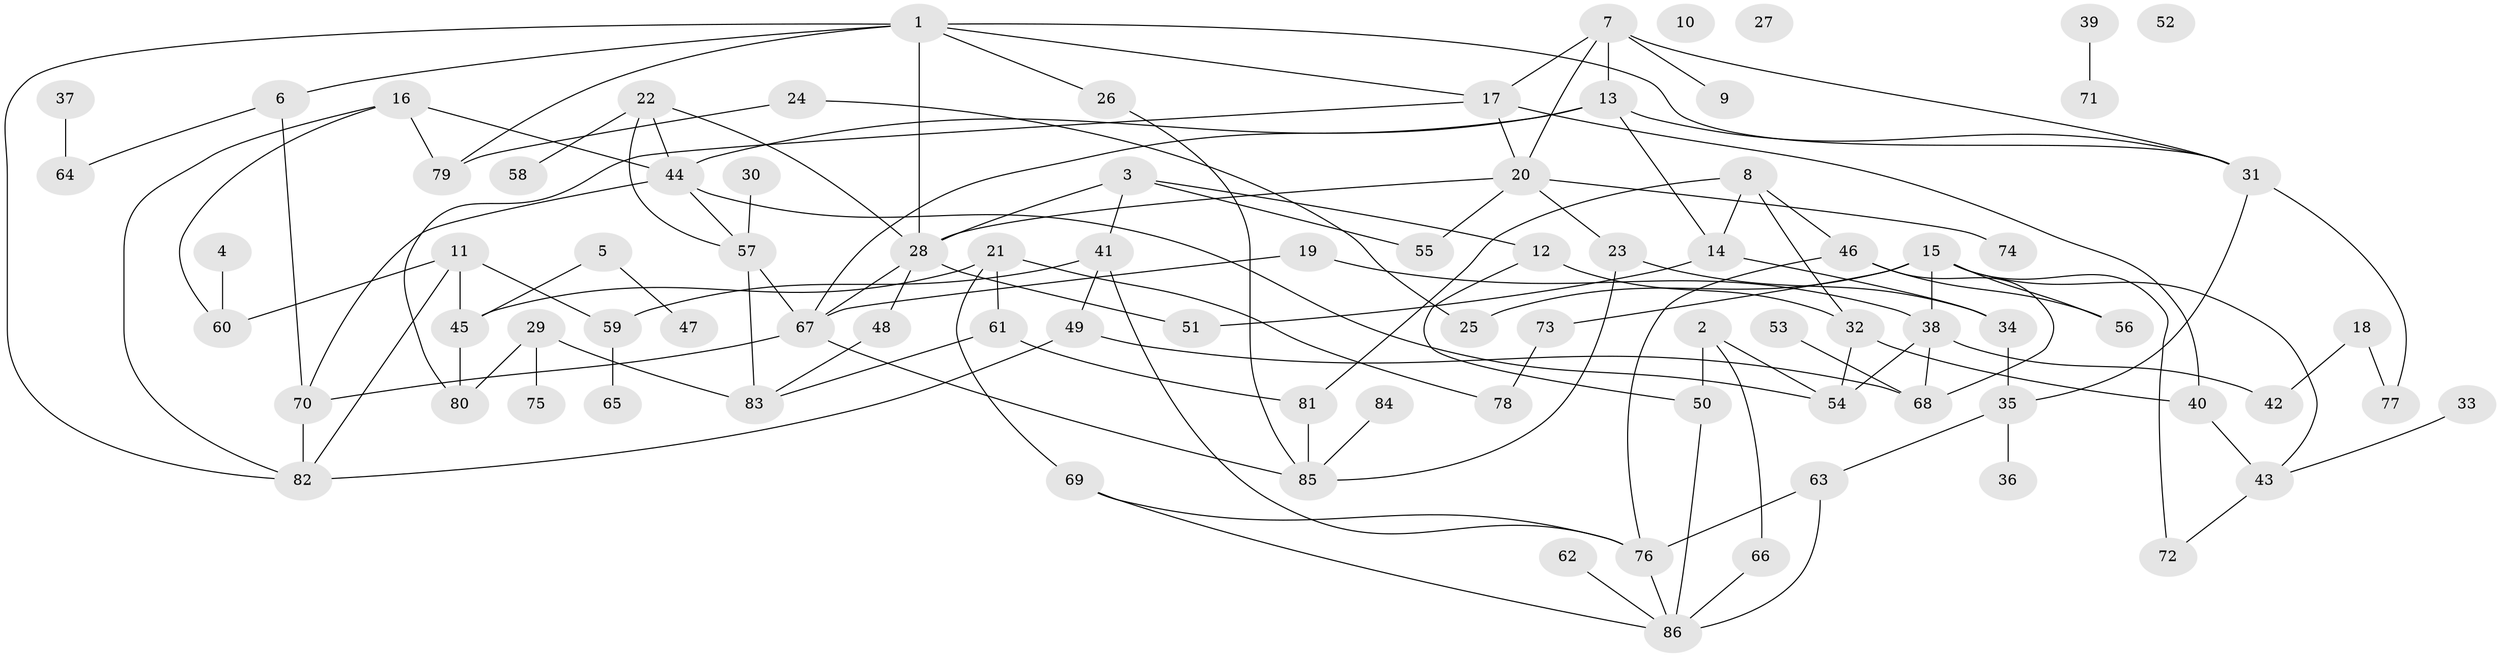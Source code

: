 // coarse degree distribution, {5: 0.125, 7: 0.0625, 6: 0.09375, 4: 0.1875, 9: 0.125, 3: 0.125, 2: 0.125, 8: 0.03125, 1: 0.125}
// Generated by graph-tools (version 1.1) at 2025/48/03/04/25 22:48:33]
// undirected, 86 vertices, 129 edges
graph export_dot {
  node [color=gray90,style=filled];
  1;
  2;
  3;
  4;
  5;
  6;
  7;
  8;
  9;
  10;
  11;
  12;
  13;
  14;
  15;
  16;
  17;
  18;
  19;
  20;
  21;
  22;
  23;
  24;
  25;
  26;
  27;
  28;
  29;
  30;
  31;
  32;
  33;
  34;
  35;
  36;
  37;
  38;
  39;
  40;
  41;
  42;
  43;
  44;
  45;
  46;
  47;
  48;
  49;
  50;
  51;
  52;
  53;
  54;
  55;
  56;
  57;
  58;
  59;
  60;
  61;
  62;
  63;
  64;
  65;
  66;
  67;
  68;
  69;
  70;
  71;
  72;
  73;
  74;
  75;
  76;
  77;
  78;
  79;
  80;
  81;
  82;
  83;
  84;
  85;
  86;
  1 -- 6;
  1 -- 17;
  1 -- 26;
  1 -- 28;
  1 -- 31;
  1 -- 79;
  1 -- 82;
  2 -- 50;
  2 -- 54;
  2 -- 66;
  3 -- 12;
  3 -- 28;
  3 -- 41;
  3 -- 55;
  4 -- 60;
  5 -- 45;
  5 -- 47;
  6 -- 64;
  6 -- 70;
  7 -- 9;
  7 -- 13;
  7 -- 17;
  7 -- 20;
  7 -- 31;
  8 -- 14;
  8 -- 32;
  8 -- 46;
  8 -- 81;
  11 -- 45;
  11 -- 59;
  11 -- 60;
  11 -- 82;
  12 -- 32;
  12 -- 50;
  13 -- 14;
  13 -- 31;
  13 -- 44;
  13 -- 67;
  14 -- 34;
  14 -- 51;
  15 -- 25;
  15 -- 38;
  15 -- 43;
  15 -- 56;
  15 -- 72;
  15 -- 73;
  16 -- 44;
  16 -- 60;
  16 -- 79;
  16 -- 82;
  17 -- 20;
  17 -- 40;
  17 -- 80;
  18 -- 42;
  18 -- 77;
  19 -- 38;
  19 -- 67;
  20 -- 23;
  20 -- 28;
  20 -- 55;
  20 -- 74;
  21 -- 45;
  21 -- 61;
  21 -- 69;
  21 -- 78;
  22 -- 28;
  22 -- 44;
  22 -- 57;
  22 -- 58;
  23 -- 34;
  23 -- 85;
  24 -- 25;
  24 -- 79;
  26 -- 85;
  28 -- 48;
  28 -- 51;
  28 -- 67;
  29 -- 75;
  29 -- 80;
  29 -- 83;
  30 -- 57;
  31 -- 35;
  31 -- 77;
  32 -- 40;
  32 -- 54;
  33 -- 43;
  34 -- 35;
  35 -- 36;
  35 -- 63;
  37 -- 64;
  38 -- 42;
  38 -- 54;
  38 -- 68;
  39 -- 71;
  40 -- 43;
  41 -- 49;
  41 -- 59;
  41 -- 76;
  43 -- 72;
  44 -- 54;
  44 -- 57;
  44 -- 70;
  45 -- 80;
  46 -- 56;
  46 -- 68;
  46 -- 76;
  48 -- 83;
  49 -- 68;
  49 -- 82;
  50 -- 86;
  53 -- 68;
  57 -- 67;
  57 -- 83;
  59 -- 65;
  61 -- 81;
  61 -- 83;
  62 -- 86;
  63 -- 76;
  63 -- 86;
  66 -- 86;
  67 -- 70;
  67 -- 85;
  69 -- 76;
  69 -- 86;
  70 -- 82;
  73 -- 78;
  76 -- 86;
  81 -- 85;
  84 -- 85;
}
